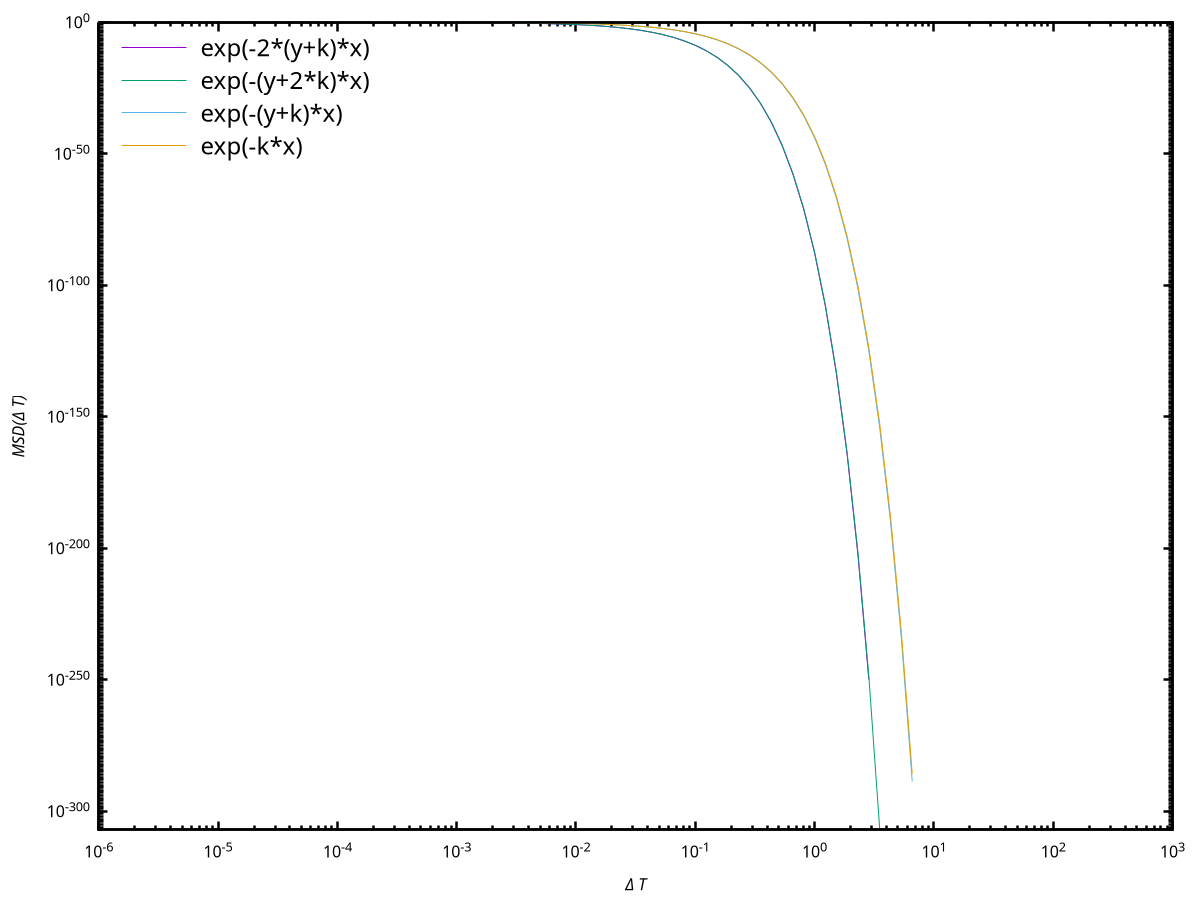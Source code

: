 reset
set encoding utf8
set log
set key Left
set key left

#set tics scale 3.0
set border linewidth 2.5
set format y "10^{%T}"
set format x "10^{%T}"
set key font ",18"
set key reverse

LW = 5
PS = 2
LT = 7

dataFile = "MeanSqd_20_0.04405_1_0_1.dat"

#set term post enh col font "Latin_Modern_Roman" 22 size 20cm,16cm
#set out "conta_msd.eps"

phi=0
aux=0.04405
#aux=1.7425

g=10.0
#k=aux/phi
k=100 #k=0.04405
q=0.1
y=1.0
b=1.0



S = 2.*q*k*(y+2.*k)*(y+k) / (g+2.*q*k*(y+2.*k)*(y+k))
P = 1./(y+2.*k)

#set xrange [S/10:1000*P]
set xrange [0.000001:1000]

set xlabel "{/:Italic {/Symbol D} T}"
set ylabel "{/:Italic MSD({/Symbol D} T)}"


unbias(x) = (g/((y+2.*k)*(y+k)))*(x - (1./(y+2.*k))*(1. - exp(-(y+2.*k)*x)) ) + 2.*q*k*x #MSD Normal

unbias1(x) = (g/((y+2.*k)*(y+k)))*(x - (1-exp(-k*x))/k) + 2.*q*k*x #MSD Normal

msd1(x) = ((2*b*b)/(2*y*(y+k)*(y+k)*(y+k)))*(1-exp(-2*(y+k)*x))

msd2(x) = ((2*b*b)/(y*k*(y+k)*(y+2*k))) * (1-exp(-(y+2*k)*x))

msd3(x) = ((2*b*b)/(k*(y+k)*(y+k))) * (x - (1-exp(-k*x))/k)

msd4(x) = ((2*b*b)/(k*(y+k)*(y+k)*(y+k))) * (1-exp(-(y+k)*x))

bias(x) = unbias(x) - msd1(x) + msd2(x) + msd3(x) - msd4(x)

test(x) = unbias(x) + msd3(x)


#plot bias(x) w p lc rgb "blue" title "Analytical Biased",\
#     unbias(x) lc rgb "black" title "Analytical Unbiased",\
#     msd3(x) lc rgb "purple" title "exp(-k T)",\
#     test(x) lc rgb "blue" title "test",\
#     "MeanSqd_1_0.04405_10_0_1.dat" w p title "simu1"
     #msd1(x) lc rgb "green" title "-exp(-2(y+k) T)",\
     #msd2(x) lc rgb "red" title "exp(-(y+2k) T)",\
     #msd4(x) lc rgb "brown" title "-exp(-(y+k) T)"

plot exp(-2*(y+k)*x) ,\
     exp(-(y+2*k)*x) ,\
     exp(-(y+k)*x) ,\
     exp(-k*x)
